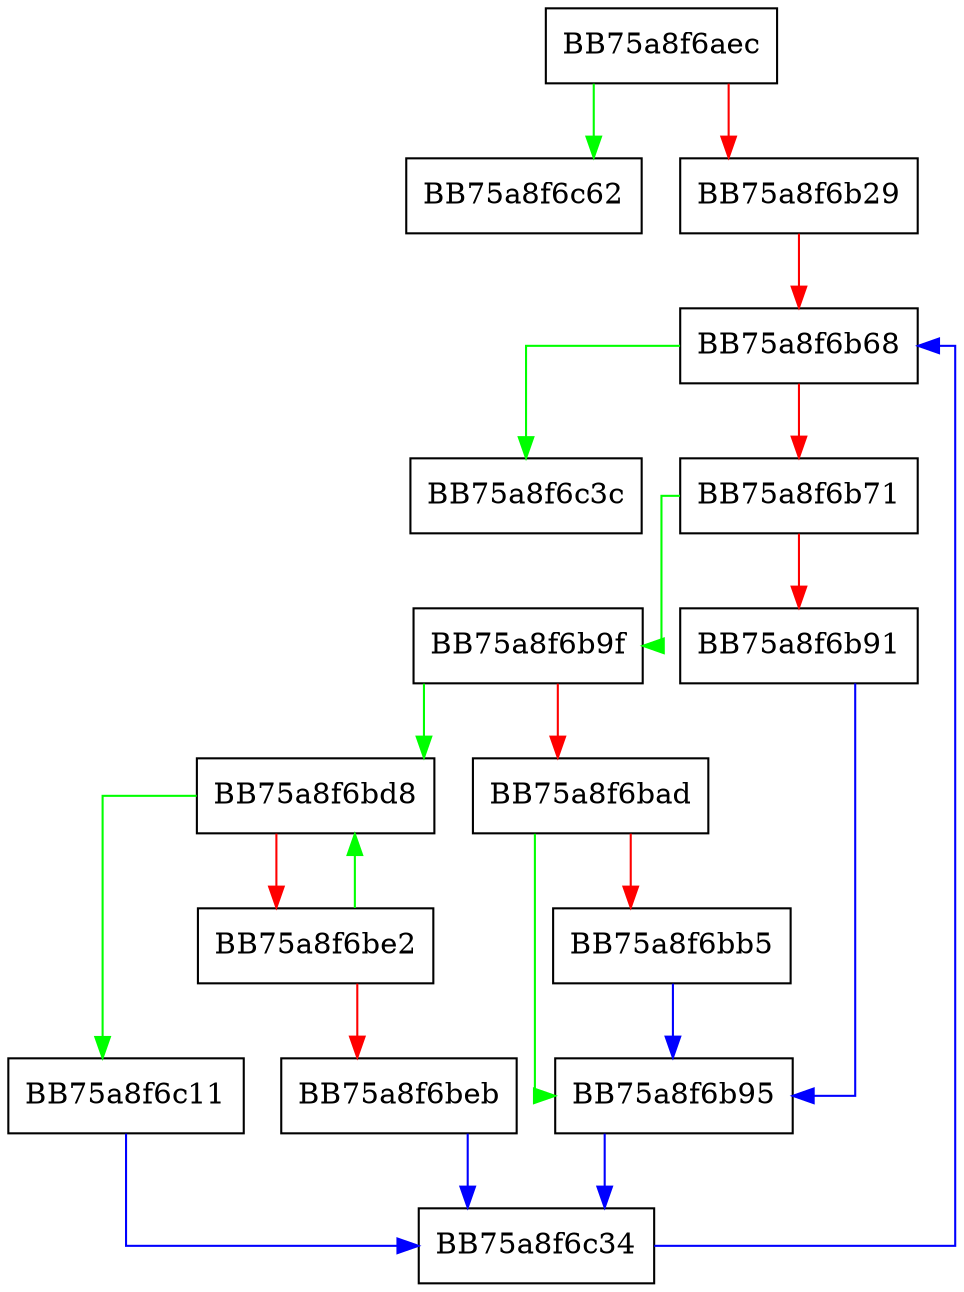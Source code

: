 digraph _Forced_rehash {
  node [shape="box"];
  graph [splines=ortho];
  BB75a8f6aec -> BB75a8f6c62 [color="green"];
  BB75a8f6aec -> BB75a8f6b29 [color="red"];
  BB75a8f6b29 -> BB75a8f6b68 [color="red"];
  BB75a8f6b68 -> BB75a8f6c3c [color="green"];
  BB75a8f6b68 -> BB75a8f6b71 [color="red"];
  BB75a8f6b71 -> BB75a8f6b9f [color="green"];
  BB75a8f6b71 -> BB75a8f6b91 [color="red"];
  BB75a8f6b91 -> BB75a8f6b95 [color="blue"];
  BB75a8f6b95 -> BB75a8f6c34 [color="blue"];
  BB75a8f6b9f -> BB75a8f6bd8 [color="green"];
  BB75a8f6b9f -> BB75a8f6bad [color="red"];
  BB75a8f6bad -> BB75a8f6b95 [color="green"];
  BB75a8f6bad -> BB75a8f6bb5 [color="red"];
  BB75a8f6bb5 -> BB75a8f6b95 [color="blue"];
  BB75a8f6bd8 -> BB75a8f6c11 [color="green"];
  BB75a8f6bd8 -> BB75a8f6be2 [color="red"];
  BB75a8f6be2 -> BB75a8f6bd8 [color="green"];
  BB75a8f6be2 -> BB75a8f6beb [color="red"];
  BB75a8f6beb -> BB75a8f6c34 [color="blue"];
  BB75a8f6c11 -> BB75a8f6c34 [color="blue"];
  BB75a8f6c34 -> BB75a8f6b68 [color="blue"];
}